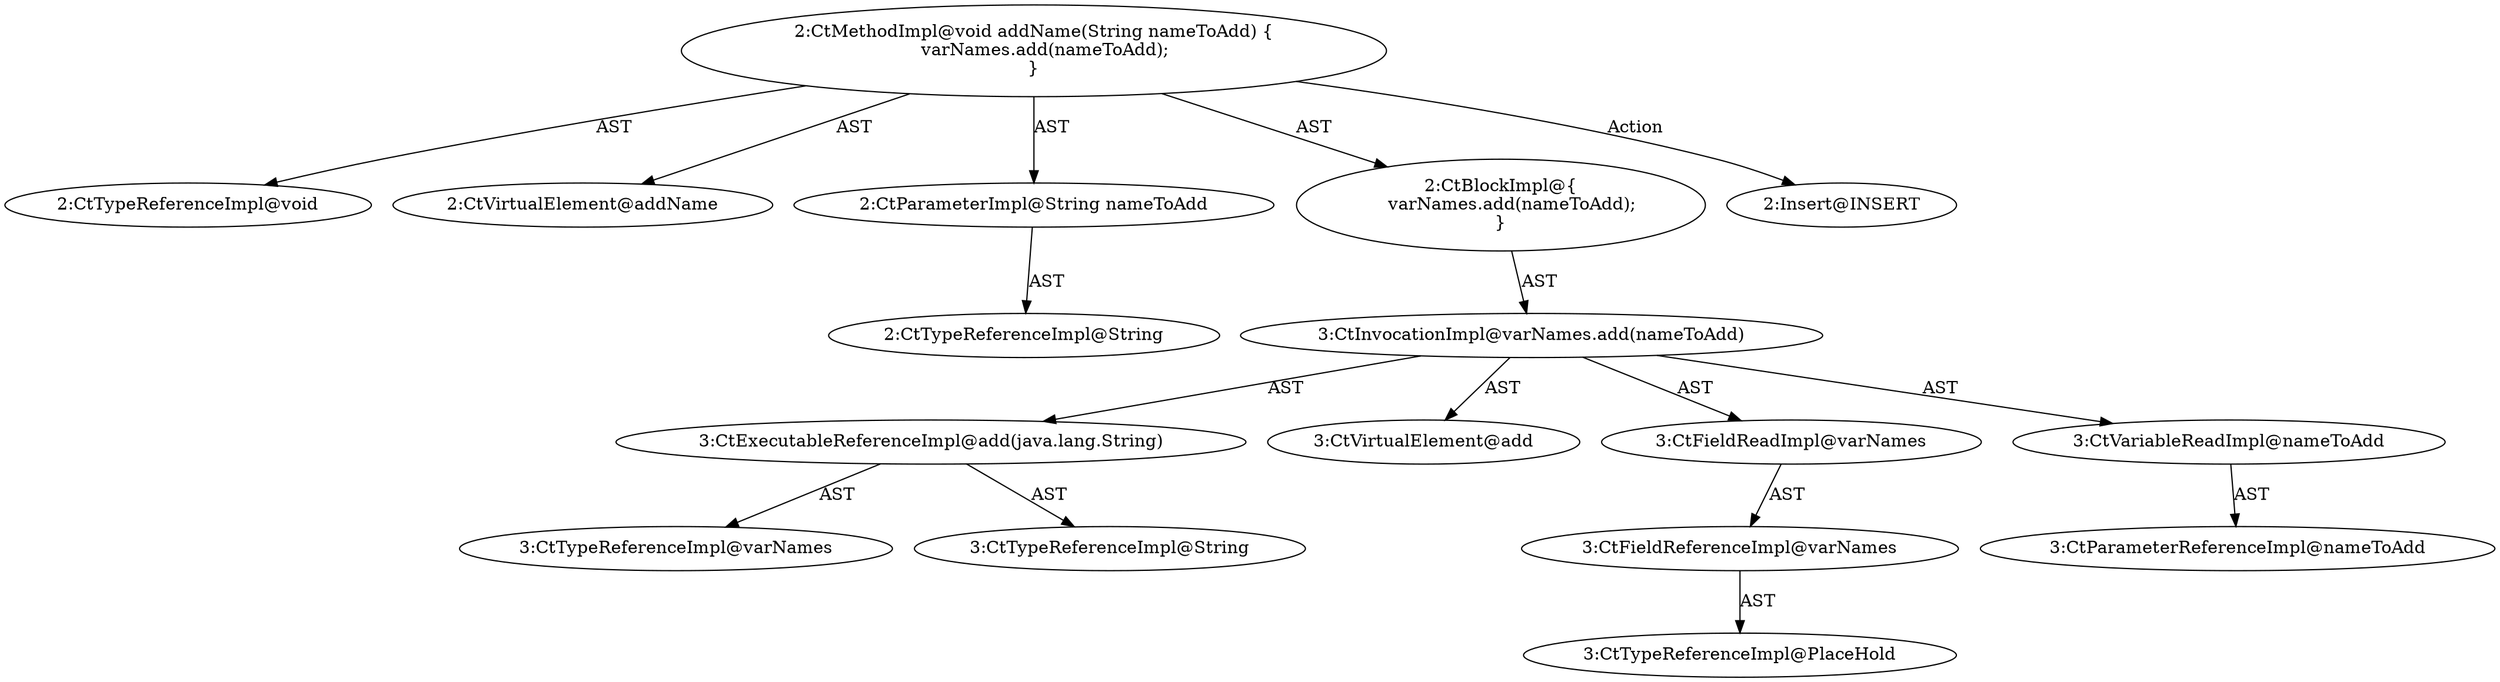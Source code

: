 digraph "addName#?,String" {
0 [label="2:CtTypeReferenceImpl@void" shape=ellipse]
1 [label="2:CtVirtualElement@addName" shape=ellipse]
2 [label="2:CtParameterImpl@String nameToAdd" shape=ellipse]
3 [label="2:CtTypeReferenceImpl@String" shape=ellipse]
4 [label="3:CtExecutableReferenceImpl@add(java.lang.String)" shape=ellipse]
5 [label="3:CtTypeReferenceImpl@varNames" shape=ellipse]
6 [label="3:CtTypeReferenceImpl@String" shape=ellipse]
7 [label="3:CtVirtualElement@add" shape=ellipse]
8 [label="3:CtFieldReferenceImpl@varNames" shape=ellipse]
9 [label="3:CtTypeReferenceImpl@PlaceHold" shape=ellipse]
10 [label="3:CtFieldReadImpl@varNames" shape=ellipse]
11 [label="3:CtVariableReadImpl@nameToAdd" shape=ellipse]
12 [label="3:CtParameterReferenceImpl@nameToAdd" shape=ellipse]
13 [label="3:CtInvocationImpl@varNames.add(nameToAdd)" shape=ellipse]
14 [label="2:CtBlockImpl@\{
    varNames.add(nameToAdd);
\}" shape=ellipse]
15 [label="2:CtMethodImpl@void addName(String nameToAdd) \{
    varNames.add(nameToAdd);
\}" shape=ellipse]
16 [label="2:Insert@INSERT" shape=ellipse]
2 -> 3 [label="AST"];
4 -> 5 [label="AST"];
4 -> 6 [label="AST"];
8 -> 9 [label="AST"];
10 -> 8 [label="AST"];
11 -> 12 [label="AST"];
13 -> 7 [label="AST"];
13 -> 10 [label="AST"];
13 -> 4 [label="AST"];
13 -> 11 [label="AST"];
14 -> 13 [label="AST"];
15 -> 1 [label="AST"];
15 -> 0 [label="AST"];
15 -> 2 [label="AST"];
15 -> 14 [label="AST"];
15 -> 16 [label="Action"];
}